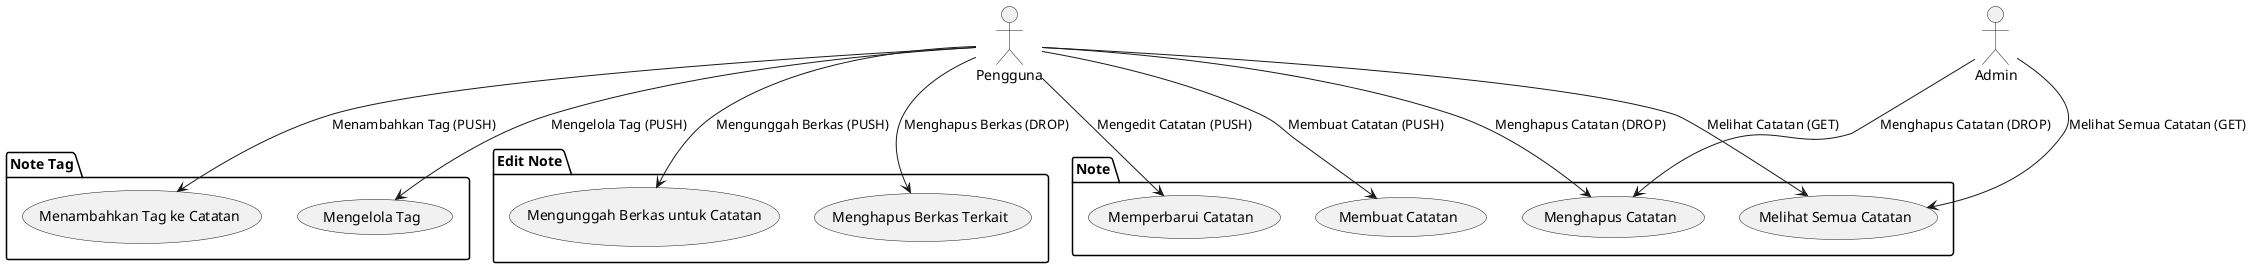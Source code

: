 @startuml Notes Chronicle
actor "Pengguna" as P
actor "Admin" as A

package "Note" {
    usecase "Membuat Catatan" as UC1
    usecase "Melihat Semua Catatan" as UC2
    usecase "Memperbarui Catatan" as UC3
    usecase "Menghapus Catatan" as UC4
}

package "Note Tag" {
    usecase "Menambahkan Tag ke Catatan" as UC6
    usecase "Mengelola Tag" as UC7
}

package "Edit Note" {
    usecase "Mengunggah Berkas untuk Catatan" as UC8
    usecase "Menghapus Berkas Terkait" as UC9
}

P --> UC1 : "Membuat Catatan (PUSH)"
P --> UC2 : "Melihat Catatan (GET)"
P --> UC3 : "Mengedit Catatan (PUSH)"
P --> UC4 : "Menghapus Catatan (DROP)"
P --> UC6 : "Menambahkan Tag (PUSH)"
P --> UC7 : "Mengelola Tag (PUSH)"
P --> UC8 : "Mengunggah Berkas (PUSH)"
P --> UC9 : "Menghapus Berkas (DROP)"

A --> UC2 : "Melihat Semua Catatan (GET)"
A --> UC4 : "Menghapus Catatan (DROP)"

@enduml
